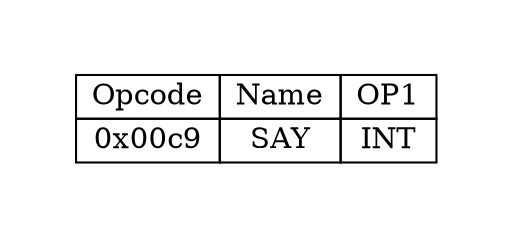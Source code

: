 digraph{
graph [pad="0.5", nodesep="0.5", ranksep="2" ]
node[shape=plain]
Foo [label=<
<table border="0" cellborder="1" cellspacing="0">
<tr><td> Opcode </td> <td> Name </td> <td> OP1 </td> </tr>
<tr>"<td> 0x00c9 </td><td> SAY </td><td> INT </td> </tr>
</table>>];
}
